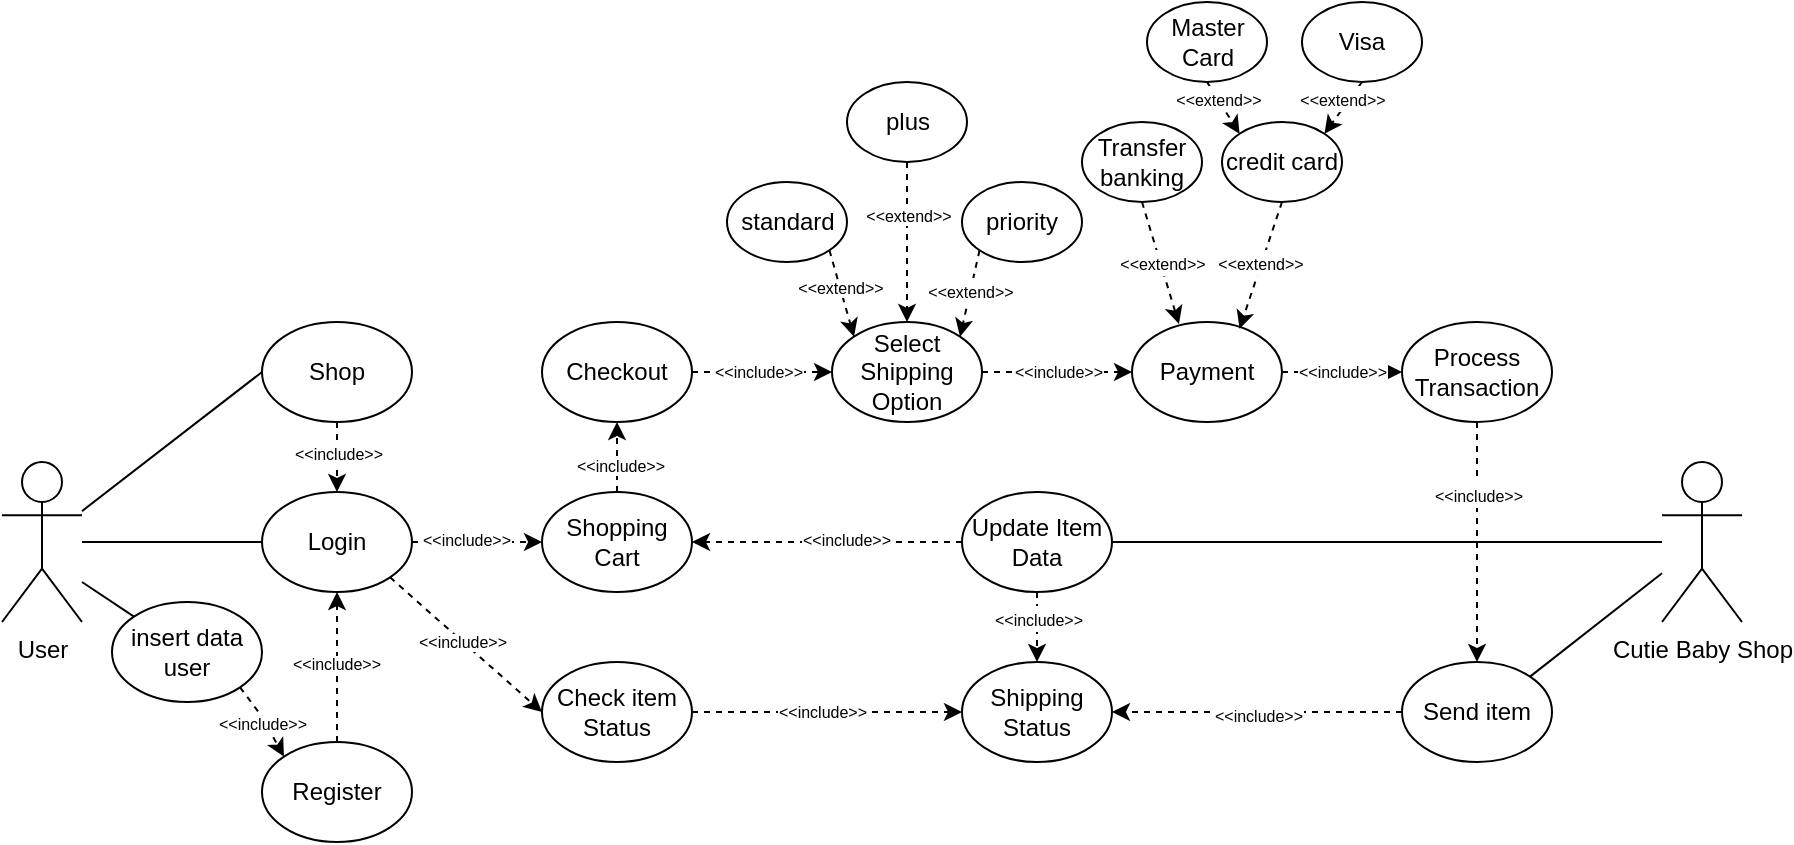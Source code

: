 <mxfile version="24.8.4">
  <diagram name="Page-1" id="K9lYarscZskd7IeuQ7MP">
    <mxGraphModel dx="674" dy="1053" grid="1" gridSize="10" guides="1" tooltips="1" connect="1" arrows="1" fold="1" page="1" pageScale="1" pageWidth="850" pageHeight="1100" math="0" shadow="0">
      <root>
        <mxCell id="0" />
        <mxCell id="1" parent="0" />
        <mxCell id="fQGNN-js2F_-_JPltrCh-1" value="User" style="shape=umlActor;verticalLabelPosition=bottom;verticalAlign=top;html=1;outlineConnect=0;" vertex="1" parent="1">
          <mxGeometry x="10" y="350" width="40" height="80" as="geometry" />
        </mxCell>
        <mxCell id="fQGNN-js2F_-_JPltrCh-4" value="Cutie Baby Shop" style="shape=umlActor;verticalLabelPosition=bottom;verticalAlign=top;html=1;outlineConnect=0;" vertex="1" parent="1">
          <mxGeometry x="840" y="350" width="40" height="80" as="geometry" />
        </mxCell>
        <mxCell id="fQGNN-js2F_-_JPltrCh-10" style="edgeStyle=orthogonalEdgeStyle;rounded=0;orthogonalLoop=1;jettySize=auto;html=1;exitX=0;exitY=0.5;exitDx=0;exitDy=0;endArrow=none;endFill=0;" edge="1" parent="1" source="fQGNN-js2F_-_JPltrCh-6" target="fQGNN-js2F_-_JPltrCh-1">
          <mxGeometry relative="1" as="geometry" />
        </mxCell>
        <mxCell id="fQGNN-js2F_-_JPltrCh-22" style="edgeStyle=orthogonalEdgeStyle;rounded=0;orthogonalLoop=1;jettySize=auto;html=1;exitX=1;exitY=0.5;exitDx=0;exitDy=0;entryX=0;entryY=0.5;entryDx=0;entryDy=0;dashed=1;" edge="1" parent="1" source="fQGNN-js2F_-_JPltrCh-6" target="fQGNN-js2F_-_JPltrCh-14">
          <mxGeometry relative="1" as="geometry" />
        </mxCell>
        <mxCell id="fQGNN-js2F_-_JPltrCh-23" value="&amp;lt;&amp;lt;include&amp;gt;&amp;gt;" style="edgeLabel;html=1;align=center;verticalAlign=middle;resizable=0;points=[];fontSize=8;" vertex="1" connectable="0" parent="fQGNN-js2F_-_JPltrCh-22">
          <mxGeometry x="-0.191" y="1" relative="1" as="geometry">
            <mxPoint as="offset" />
          </mxGeometry>
        </mxCell>
        <mxCell id="fQGNN-js2F_-_JPltrCh-76" style="rounded=0;orthogonalLoop=1;jettySize=auto;html=1;exitX=1;exitY=1;exitDx=0;exitDy=0;entryX=0;entryY=0.5;entryDx=0;entryDy=0;dashed=1;" edge="1" parent="1" source="fQGNN-js2F_-_JPltrCh-6" target="fQGNN-js2F_-_JPltrCh-54">
          <mxGeometry relative="1" as="geometry" />
        </mxCell>
        <mxCell id="fQGNN-js2F_-_JPltrCh-6" value="Login" style="ellipse;whiteSpace=wrap;html=1;" vertex="1" parent="1">
          <mxGeometry x="140" y="365" width="75" height="50" as="geometry" />
        </mxCell>
        <mxCell id="fQGNN-js2F_-_JPltrCh-28" style="edgeStyle=orthogonalEdgeStyle;rounded=0;orthogonalLoop=1;jettySize=auto;html=1;exitX=0.5;exitY=0;exitDx=0;exitDy=0;entryX=0.5;entryY=1;entryDx=0;entryDy=0;dashed=1;" edge="1" parent="1" source="fQGNN-js2F_-_JPltrCh-7" target="fQGNN-js2F_-_JPltrCh-6">
          <mxGeometry relative="1" as="geometry" />
        </mxCell>
        <mxCell id="fQGNN-js2F_-_JPltrCh-29" value="&amp;lt;&amp;lt;include&amp;gt;&amp;gt;" style="edgeLabel;html=1;align=center;verticalAlign=middle;resizable=0;points=[];fontSize=8;" vertex="1" connectable="0" parent="fQGNN-js2F_-_JPltrCh-28">
          <mxGeometry x="0.041" y="1" relative="1" as="geometry">
            <mxPoint as="offset" />
          </mxGeometry>
        </mxCell>
        <mxCell id="fQGNN-js2F_-_JPltrCh-7" value="Register" style="ellipse;whiteSpace=wrap;html=1;" vertex="1" parent="1">
          <mxGeometry x="140" y="490" width="75" height="50" as="geometry" />
        </mxCell>
        <mxCell id="fQGNN-js2F_-_JPltrCh-18" style="rounded=0;orthogonalLoop=1;jettySize=auto;html=1;exitX=0;exitY=0.5;exitDx=0;exitDy=0;endArrow=none;endFill=0;" edge="1" parent="1" source="fQGNN-js2F_-_JPltrCh-13" target="fQGNN-js2F_-_JPltrCh-1">
          <mxGeometry relative="1" as="geometry">
            <mxPoint x="60" y="350" as="targetPoint" />
          </mxGeometry>
        </mxCell>
        <mxCell id="fQGNN-js2F_-_JPltrCh-19" style="edgeStyle=orthogonalEdgeStyle;rounded=0;orthogonalLoop=1;jettySize=auto;html=1;exitX=0.5;exitY=1;exitDx=0;exitDy=0;entryX=0.5;entryY=0;entryDx=0;entryDy=0;dashed=1;" edge="1" parent="1" source="fQGNN-js2F_-_JPltrCh-13" target="fQGNN-js2F_-_JPltrCh-6">
          <mxGeometry relative="1" as="geometry" />
        </mxCell>
        <mxCell id="fQGNN-js2F_-_JPltrCh-20" value="&amp;lt;&amp;lt;include&amp;gt;&amp;gt;" style="edgeLabel;html=1;align=center;verticalAlign=middle;resizable=0;points=[];fontSize=8;" vertex="1" connectable="0" parent="fQGNN-js2F_-_JPltrCh-19">
          <mxGeometry x="-0.04" y="3" relative="1" as="geometry">
            <mxPoint x="-3" y="-1" as="offset" />
          </mxGeometry>
        </mxCell>
        <mxCell id="fQGNN-js2F_-_JPltrCh-13" value="Shop" style="ellipse;whiteSpace=wrap;html=1;" vertex="1" parent="1">
          <mxGeometry x="140" y="280" width="75" height="50" as="geometry" />
        </mxCell>
        <mxCell id="fQGNN-js2F_-_JPltrCh-32" style="edgeStyle=orthogonalEdgeStyle;rounded=0;orthogonalLoop=1;jettySize=auto;html=1;exitX=0.5;exitY=0;exitDx=0;exitDy=0;entryX=0.5;entryY=1;entryDx=0;entryDy=0;dashed=1;" edge="1" parent="1" source="fQGNN-js2F_-_JPltrCh-14" target="fQGNN-js2F_-_JPltrCh-30">
          <mxGeometry relative="1" as="geometry" />
        </mxCell>
        <mxCell id="fQGNN-js2F_-_JPltrCh-33" value="&amp;lt;&amp;lt;include&amp;gt;&amp;gt;" style="edgeLabel;html=1;align=center;verticalAlign=middle;resizable=0;points=[];fontSize=8;" vertex="1" connectable="0" parent="fQGNN-js2F_-_JPltrCh-32">
          <mxGeometry x="-0.267" y="-1" relative="1" as="geometry">
            <mxPoint as="offset" />
          </mxGeometry>
        </mxCell>
        <mxCell id="fQGNN-js2F_-_JPltrCh-14" value="Shopping Cart" style="ellipse;whiteSpace=wrap;html=1;" vertex="1" parent="1">
          <mxGeometry x="280" y="365" width="75" height="50" as="geometry" />
        </mxCell>
        <mxCell id="fQGNN-js2F_-_JPltrCh-25" style="rounded=0;orthogonalLoop=1;jettySize=auto;html=1;exitX=0;exitY=0;exitDx=0;exitDy=0;endArrow=none;endFill=0;" edge="1" parent="1" source="fQGNN-js2F_-_JPltrCh-21">
          <mxGeometry relative="1" as="geometry">
            <mxPoint x="50.0" y="410" as="targetPoint" />
          </mxGeometry>
        </mxCell>
        <mxCell id="fQGNN-js2F_-_JPltrCh-26" style="rounded=0;orthogonalLoop=1;jettySize=auto;html=1;exitX=1;exitY=1;exitDx=0;exitDy=0;entryX=0;entryY=0;entryDx=0;entryDy=0;dashed=1;" edge="1" parent="1" source="fQGNN-js2F_-_JPltrCh-21" target="fQGNN-js2F_-_JPltrCh-7">
          <mxGeometry relative="1" as="geometry">
            <mxPoint x="119.017" y="449.998" as="sourcePoint" />
            <mxPoint x="130" y="492.32" as="targetPoint" />
            <Array as="points">
              <mxPoint x="140" y="477.32" />
            </Array>
          </mxGeometry>
        </mxCell>
        <mxCell id="fQGNN-js2F_-_JPltrCh-27" value="&amp;lt;&amp;lt;include&amp;gt;&amp;gt;" style="edgeLabel;html=1;align=center;verticalAlign=middle;resizable=0;points=[];fontSize=8;" vertex="1" connectable="0" parent="fQGNN-js2F_-_JPltrCh-26">
          <mxGeometry x="0.163" relative="1" as="geometry">
            <mxPoint x="-3" y="-2" as="offset" />
          </mxGeometry>
        </mxCell>
        <mxCell id="fQGNN-js2F_-_JPltrCh-21" value="insert data user" style="ellipse;whiteSpace=wrap;html=1;" vertex="1" parent="1">
          <mxGeometry x="65" y="420" width="75" height="50" as="geometry" />
        </mxCell>
        <mxCell id="fQGNN-js2F_-_JPltrCh-34" style="edgeStyle=orthogonalEdgeStyle;rounded=0;orthogonalLoop=1;jettySize=auto;html=1;exitX=1;exitY=0.5;exitDx=0;exitDy=0;entryX=0;entryY=0.5;entryDx=0;entryDy=0;dashed=1;" edge="1" parent="1" source="fQGNN-js2F_-_JPltrCh-30" target="fQGNN-js2F_-_JPltrCh-31">
          <mxGeometry relative="1" as="geometry" />
        </mxCell>
        <mxCell id="fQGNN-js2F_-_JPltrCh-35" value="&lt;font style=&quot;font-size: 8px;&quot;&gt;&amp;lt;&amp;lt;include&amp;gt;&amp;gt;&lt;/font&gt;" style="edgeLabel;html=1;align=center;verticalAlign=middle;resizable=0;points=[];fontSize=8;" vertex="1" connectable="0" parent="fQGNN-js2F_-_JPltrCh-34">
          <mxGeometry x="0.04" y="2" relative="1" as="geometry">
            <mxPoint x="-4" y="2" as="offset" />
          </mxGeometry>
        </mxCell>
        <mxCell id="fQGNN-js2F_-_JPltrCh-30" value="Checkout" style="ellipse;whiteSpace=wrap;html=1;" vertex="1" parent="1">
          <mxGeometry x="280" y="280" width="75" height="50" as="geometry" />
        </mxCell>
        <mxCell id="fQGNN-js2F_-_JPltrCh-51" style="edgeStyle=orthogonalEdgeStyle;rounded=0;orthogonalLoop=1;jettySize=auto;html=1;exitX=1;exitY=0.5;exitDx=0;exitDy=0;entryX=0;entryY=0.5;entryDx=0;entryDy=0;dashed=1;" edge="1" parent="1" source="fQGNN-js2F_-_JPltrCh-31" target="fQGNN-js2F_-_JPltrCh-50">
          <mxGeometry relative="1" as="geometry" />
        </mxCell>
        <mxCell id="fQGNN-js2F_-_JPltrCh-52" value="&lt;font style=&quot;font-size: 8px;&quot;&gt;&amp;lt;&amp;lt;include&amp;gt;&amp;gt;&lt;/font&gt;" style="edgeLabel;html=1;align=center;verticalAlign=middle;resizable=0;points=[];" vertex="1" connectable="0" parent="fQGNN-js2F_-_JPltrCh-51">
          <mxGeometry x="0.002" y="1" relative="1" as="geometry">
            <mxPoint as="offset" />
          </mxGeometry>
        </mxCell>
        <mxCell id="fQGNN-js2F_-_JPltrCh-31" value="Select Shipping Option" style="ellipse;whiteSpace=wrap;html=1;" vertex="1" parent="1">
          <mxGeometry x="425" y="280" width="75" height="50" as="geometry" />
        </mxCell>
        <mxCell id="fQGNN-js2F_-_JPltrCh-37" style="edgeStyle=orthogonalEdgeStyle;rounded=0;orthogonalLoop=1;jettySize=auto;html=1;exitX=1;exitY=0.5;exitDx=0;exitDy=0;endArrow=none;endFill=0;" edge="1" parent="1" source="fQGNN-js2F_-_JPltrCh-36" target="fQGNN-js2F_-_JPltrCh-4">
          <mxGeometry relative="1" as="geometry" />
        </mxCell>
        <mxCell id="fQGNN-js2F_-_JPltrCh-38" style="edgeStyle=orthogonalEdgeStyle;rounded=0;orthogonalLoop=1;jettySize=auto;html=1;exitX=0;exitY=0.5;exitDx=0;exitDy=0;entryX=1;entryY=0.5;entryDx=0;entryDy=0;dashed=1;" edge="1" parent="1" source="fQGNN-js2F_-_JPltrCh-36" target="fQGNN-js2F_-_JPltrCh-14">
          <mxGeometry relative="1" as="geometry" />
        </mxCell>
        <mxCell id="fQGNN-js2F_-_JPltrCh-39" value="&amp;lt;&amp;lt;include&amp;gt;&amp;gt;" style="edgeLabel;html=1;align=center;verticalAlign=middle;resizable=0;points=[];fontSize=8;" vertex="1" connectable="0" parent="fQGNN-js2F_-_JPltrCh-38">
          <mxGeometry x="-0.143" y="-1" relative="1" as="geometry">
            <mxPoint as="offset" />
          </mxGeometry>
        </mxCell>
        <mxCell id="fQGNN-js2F_-_JPltrCh-83" style="edgeStyle=orthogonalEdgeStyle;rounded=0;orthogonalLoop=1;jettySize=auto;html=1;exitX=0.5;exitY=1;exitDx=0;exitDy=0;entryX=0.5;entryY=0;entryDx=0;entryDy=0;dashed=1;" edge="1" parent="1" source="fQGNN-js2F_-_JPltrCh-36" target="fQGNN-js2F_-_JPltrCh-80">
          <mxGeometry relative="1" as="geometry" />
        </mxCell>
        <mxCell id="fQGNN-js2F_-_JPltrCh-36" value="Update Item Data" style="ellipse;whiteSpace=wrap;html=1;" vertex="1" parent="1">
          <mxGeometry x="490" y="365" width="75" height="50" as="geometry" />
        </mxCell>
        <mxCell id="fQGNN-js2F_-_JPltrCh-43" style="rounded=0;orthogonalLoop=1;jettySize=auto;html=1;exitX=1;exitY=1;exitDx=0;exitDy=0;entryX=0;entryY=0;entryDx=0;entryDy=0;dashed=1;" edge="1" parent="1" source="fQGNN-js2F_-_JPltrCh-40" target="fQGNN-js2F_-_JPltrCh-31">
          <mxGeometry relative="1" as="geometry" />
        </mxCell>
        <mxCell id="fQGNN-js2F_-_JPltrCh-45" value="&lt;font style=&quot;font-size: 8px;&quot;&gt;&amp;lt;&amp;lt;extend&amp;gt;&amp;gt;&lt;/font&gt;" style="edgeLabel;html=1;align=center;verticalAlign=middle;resizable=0;points=[];fontSize=8;" vertex="1" connectable="0" parent="fQGNN-js2F_-_JPltrCh-43">
          <mxGeometry x="-0.129" relative="1" as="geometry">
            <mxPoint as="offset" />
          </mxGeometry>
        </mxCell>
        <mxCell id="fQGNN-js2F_-_JPltrCh-40" value="standard" style="ellipse;whiteSpace=wrap;html=1;" vertex="1" parent="1">
          <mxGeometry x="372.5" y="210" width="60" height="40" as="geometry" />
        </mxCell>
        <mxCell id="fQGNN-js2F_-_JPltrCh-46" style="rounded=0;orthogonalLoop=1;jettySize=auto;html=1;exitX=0.5;exitY=1;exitDx=0;exitDy=0;entryX=0.5;entryY=0;entryDx=0;entryDy=0;dashed=1;" edge="1" parent="1" source="fQGNN-js2F_-_JPltrCh-41" target="fQGNN-js2F_-_JPltrCh-31">
          <mxGeometry relative="1" as="geometry" />
        </mxCell>
        <mxCell id="fQGNN-js2F_-_JPltrCh-47" value="&lt;font style=&quot;font-size: 8px;&quot;&gt;&amp;lt;&amp;lt;extend&amp;gt;&amp;gt;&lt;/font&gt;" style="edgeLabel;html=1;align=center;verticalAlign=middle;resizable=0;points=[];fontSize=8;" vertex="1" connectable="0" parent="fQGNN-js2F_-_JPltrCh-46">
          <mxGeometry x="-0.344" y="1" relative="1" as="geometry">
            <mxPoint x="-1" y="1" as="offset" />
          </mxGeometry>
        </mxCell>
        <mxCell id="fQGNN-js2F_-_JPltrCh-41" value="plus" style="ellipse;whiteSpace=wrap;html=1;" vertex="1" parent="1">
          <mxGeometry x="432.5" y="160" width="60" height="40" as="geometry" />
        </mxCell>
        <mxCell id="fQGNN-js2F_-_JPltrCh-48" style="rounded=0;orthogonalLoop=1;jettySize=auto;html=1;exitX=0;exitY=1;exitDx=0;exitDy=0;entryX=1;entryY=0;entryDx=0;entryDy=0;dashed=1;" edge="1" parent="1" source="fQGNN-js2F_-_JPltrCh-42" target="fQGNN-js2F_-_JPltrCh-31">
          <mxGeometry relative="1" as="geometry" />
        </mxCell>
        <mxCell id="fQGNN-js2F_-_JPltrCh-49" value="&lt;font style=&quot;font-size: 8px;&quot;&gt;&amp;lt;&amp;lt;extend&amp;gt;&amp;gt;&lt;/font&gt;" style="edgeLabel;html=1;align=center;verticalAlign=middle;resizable=0;points=[];" vertex="1" connectable="0" parent="fQGNN-js2F_-_JPltrCh-48">
          <mxGeometry x="-0.074" y="-1" relative="1" as="geometry">
            <mxPoint as="offset" />
          </mxGeometry>
        </mxCell>
        <mxCell id="fQGNN-js2F_-_JPltrCh-42" value="priority" style="ellipse;whiteSpace=wrap;html=1;" vertex="1" parent="1">
          <mxGeometry x="490" y="210" width="60" height="40" as="geometry" />
        </mxCell>
        <mxCell id="fQGNN-js2F_-_JPltrCh-55" style="edgeStyle=orthogonalEdgeStyle;rounded=0;orthogonalLoop=1;jettySize=auto;html=1;exitX=1;exitY=0.5;exitDx=0;exitDy=0;entryX=0;entryY=0.5;entryDx=0;entryDy=0;dashed=1;" edge="1" parent="1" source="fQGNN-js2F_-_JPltrCh-50" target="fQGNN-js2F_-_JPltrCh-53">
          <mxGeometry relative="1" as="geometry" />
        </mxCell>
        <mxCell id="fQGNN-js2F_-_JPltrCh-56" value="&lt;font style=&quot;font-size: 8px;&quot;&gt;&amp;lt;&amp;lt;include&amp;gt;&amp;gt;&lt;/font&gt;" style="edgeLabel;html=1;align=center;verticalAlign=middle;resizable=0;points=[];" vertex="1" connectable="0" parent="fQGNN-js2F_-_JPltrCh-55">
          <mxGeometry x="0.033" y="-2" relative="1" as="geometry">
            <mxPoint x="-1" y="-3" as="offset" />
          </mxGeometry>
        </mxCell>
        <mxCell id="fQGNN-js2F_-_JPltrCh-50" value="Payment" style="ellipse;whiteSpace=wrap;html=1;" vertex="1" parent="1">
          <mxGeometry x="575" y="280" width="75" height="50" as="geometry" />
        </mxCell>
        <mxCell id="fQGNN-js2F_-_JPltrCh-73" style="edgeStyle=orthogonalEdgeStyle;rounded=0;orthogonalLoop=1;jettySize=auto;html=1;exitX=0.5;exitY=1;exitDx=0;exitDy=0;entryX=0.5;entryY=0;entryDx=0;entryDy=0;dashed=1;" edge="1" parent="1" source="fQGNN-js2F_-_JPltrCh-53" target="fQGNN-js2F_-_JPltrCh-72">
          <mxGeometry relative="1" as="geometry" />
        </mxCell>
        <mxCell id="fQGNN-js2F_-_JPltrCh-74" value="&lt;font style=&quot;font-size: 8px;&quot;&gt;&amp;lt;&amp;lt;include&amp;gt;&amp;gt;&lt;/font&gt;" style="edgeLabel;html=1;align=center;verticalAlign=middle;resizable=0;points=[];" vertex="1" connectable="0" parent="fQGNN-js2F_-_JPltrCh-73">
          <mxGeometry x="-0.401" relative="1" as="geometry">
            <mxPoint as="offset" />
          </mxGeometry>
        </mxCell>
        <mxCell id="fQGNN-js2F_-_JPltrCh-53" value="Process Transaction" style="ellipse;whiteSpace=wrap;html=1;" vertex="1" parent="1">
          <mxGeometry x="710" y="280" width="75" height="50" as="geometry" />
        </mxCell>
        <mxCell id="fQGNN-js2F_-_JPltrCh-81" style="edgeStyle=orthogonalEdgeStyle;rounded=0;orthogonalLoop=1;jettySize=auto;html=1;exitX=1;exitY=0.5;exitDx=0;exitDy=0;entryX=0;entryY=0.5;entryDx=0;entryDy=0;dashed=1;" edge="1" parent="1" source="fQGNN-js2F_-_JPltrCh-54" target="fQGNN-js2F_-_JPltrCh-80">
          <mxGeometry relative="1" as="geometry" />
        </mxCell>
        <mxCell id="fQGNN-js2F_-_JPltrCh-54" value="Check item Status" style="ellipse;whiteSpace=wrap;html=1;" vertex="1" parent="1">
          <mxGeometry x="280" y="450" width="75" height="50" as="geometry" />
        </mxCell>
        <mxCell id="fQGNN-js2F_-_JPltrCh-57" value="Transfer banking" style="ellipse;whiteSpace=wrap;html=1;" vertex="1" parent="1">
          <mxGeometry x="550" y="180" width="60" height="40" as="geometry" />
        </mxCell>
        <mxCell id="fQGNN-js2F_-_JPltrCh-58" value="credit card" style="ellipse;whiteSpace=wrap;html=1;" vertex="1" parent="1">
          <mxGeometry x="620" y="180" width="60" height="40" as="geometry" />
        </mxCell>
        <mxCell id="fQGNN-js2F_-_JPltrCh-63" style="rounded=0;orthogonalLoop=1;jettySize=auto;html=1;exitX=0.5;exitY=1;exitDx=0;exitDy=0;entryX=0;entryY=0;entryDx=0;entryDy=0;dashed=1;" edge="1" parent="1" source="fQGNN-js2F_-_JPltrCh-59" target="fQGNN-js2F_-_JPltrCh-58">
          <mxGeometry relative="1" as="geometry" />
        </mxCell>
        <mxCell id="fQGNN-js2F_-_JPltrCh-59" value="Master Card" style="ellipse;whiteSpace=wrap;html=1;" vertex="1" parent="1">
          <mxGeometry x="582.5" y="120" width="60" height="40" as="geometry" />
        </mxCell>
        <mxCell id="fQGNN-js2F_-_JPltrCh-64" style="rounded=0;orthogonalLoop=1;jettySize=auto;html=1;exitX=0.5;exitY=1;exitDx=0;exitDy=0;entryX=1;entryY=0;entryDx=0;entryDy=0;dashed=1;" edge="1" parent="1" source="fQGNN-js2F_-_JPltrCh-60" target="fQGNN-js2F_-_JPltrCh-58">
          <mxGeometry relative="1" as="geometry" />
        </mxCell>
        <mxCell id="fQGNN-js2F_-_JPltrCh-60" value="Visa" style="ellipse;whiteSpace=wrap;html=1;" vertex="1" parent="1">
          <mxGeometry x="660" y="120" width="60" height="40" as="geometry" />
        </mxCell>
        <mxCell id="fQGNN-js2F_-_JPltrCh-61" style="rounded=0;orthogonalLoop=1;jettySize=auto;html=1;exitX=0.5;exitY=1;exitDx=0;exitDy=0;entryX=0.313;entryY=0.02;entryDx=0;entryDy=0;entryPerimeter=0;dashed=1;" edge="1" parent="1" source="fQGNN-js2F_-_JPltrCh-57" target="fQGNN-js2F_-_JPltrCh-50">
          <mxGeometry relative="1" as="geometry" />
        </mxCell>
        <mxCell id="fQGNN-js2F_-_JPltrCh-67" style="rounded=0;orthogonalLoop=1;jettySize=auto;html=1;exitX=0.5;exitY=1;exitDx=0;exitDy=0;entryX=0.717;entryY=0.067;entryDx=0;entryDy=0;entryPerimeter=0;dashed=1;" edge="1" parent="1" source="fQGNN-js2F_-_JPltrCh-58" target="fQGNN-js2F_-_JPltrCh-50">
          <mxGeometry relative="1" as="geometry" />
        </mxCell>
        <mxCell id="fQGNN-js2F_-_JPltrCh-68" value="&lt;font style=&quot;font-size: 8px;&quot;&gt;&amp;lt;&amp;lt;extend&amp;gt;&amp;gt;&lt;/font&gt;" style="edgeLabel;html=1;align=center;verticalAlign=middle;resizable=0;points=[];" vertex="1" connectable="0" parent="1">
          <mxGeometry x="589.996" y="249.996" as="geometry" />
        </mxCell>
        <mxCell id="fQGNN-js2F_-_JPltrCh-69" value="&lt;font style=&quot;font-size: 8px;&quot;&gt;&amp;lt;&amp;lt;extend&amp;gt;&amp;gt;&lt;/font&gt;" style="edgeLabel;html=1;align=center;verticalAlign=middle;resizable=0;points=[];" vertex="1" connectable="0" parent="1">
          <mxGeometry x="642.496" y="251.996" as="geometry">
            <mxPoint x="-4" y="-2" as="offset" />
          </mxGeometry>
        </mxCell>
        <mxCell id="fQGNN-js2F_-_JPltrCh-70" value="&lt;font style=&quot;font-size: 8px;&quot;&gt;&amp;lt;&amp;lt;extend&amp;gt;&amp;gt;&lt;/font&gt;" style="edgeLabel;html=1;align=center;verticalAlign=middle;resizable=0;points=[];" vertex="1" connectable="0" parent="1">
          <mxGeometry x="617.996" y="167.996" as="geometry" />
        </mxCell>
        <mxCell id="fQGNN-js2F_-_JPltrCh-71" value="&lt;font style=&quot;font-size: 8px;&quot;&gt;&amp;lt;&amp;lt;extend&amp;gt;&amp;gt;&lt;/font&gt;" style="edgeLabel;html=1;align=center;verticalAlign=middle;resizable=0;points=[];" vertex="1" connectable="0" parent="1">
          <mxGeometry x="679.996" y="167.996" as="geometry" />
        </mxCell>
        <mxCell id="fQGNN-js2F_-_JPltrCh-75" style="rounded=0;orthogonalLoop=1;jettySize=auto;html=1;exitX=1;exitY=0;exitDx=0;exitDy=0;endArrow=none;endFill=0;" edge="1" parent="1" source="fQGNN-js2F_-_JPltrCh-72" target="fQGNN-js2F_-_JPltrCh-4">
          <mxGeometry relative="1" as="geometry" />
        </mxCell>
        <mxCell id="fQGNN-js2F_-_JPltrCh-78" style="edgeStyle=orthogonalEdgeStyle;rounded=0;orthogonalLoop=1;jettySize=auto;html=1;exitX=0;exitY=0.5;exitDx=0;exitDy=0;dashed=1;entryX=1;entryY=0.5;entryDx=0;entryDy=0;" edge="1" parent="1" source="fQGNN-js2F_-_JPltrCh-72" target="fQGNN-js2F_-_JPltrCh-80">
          <mxGeometry relative="1" as="geometry">
            <mxPoint x="600" y="475" as="targetPoint" />
          </mxGeometry>
        </mxCell>
        <mxCell id="fQGNN-js2F_-_JPltrCh-79" value="&lt;font style=&quot;font-size: 8px;&quot;&gt;&amp;lt;&amp;lt;include&amp;gt;&amp;gt;&lt;/font&gt;" style="edgeLabel;html=1;align=center;verticalAlign=middle;resizable=0;points=[];" vertex="1" connectable="0" parent="fQGNN-js2F_-_JPltrCh-78">
          <mxGeometry x="0.0" y="1" relative="1" as="geometry">
            <mxPoint as="offset" />
          </mxGeometry>
        </mxCell>
        <mxCell id="fQGNN-js2F_-_JPltrCh-72" value="Send item" style="ellipse;whiteSpace=wrap;html=1;" vertex="1" parent="1">
          <mxGeometry x="710" y="450" width="75" height="50" as="geometry" />
        </mxCell>
        <mxCell id="fQGNN-js2F_-_JPltrCh-77" value="&amp;lt;&amp;lt;include&amp;gt;&amp;gt;" style="edgeLabel;html=1;align=center;verticalAlign=middle;resizable=0;points=[];fontSize=8;" vertex="1" connectable="0" parent="1">
          <mxGeometry x="240" y="440.001" as="geometry" />
        </mxCell>
        <mxCell id="fQGNN-js2F_-_JPltrCh-80" value="Shipping Status" style="ellipse;whiteSpace=wrap;html=1;" vertex="1" parent="1">
          <mxGeometry x="490" y="450" width="75" height="50" as="geometry" />
        </mxCell>
        <mxCell id="fQGNN-js2F_-_JPltrCh-82" value="&amp;lt;&amp;lt;include&amp;gt;&amp;gt;" style="edgeLabel;html=1;align=center;verticalAlign=middle;resizable=0;points=[];fontSize=8;" vertex="1" connectable="0" parent="1">
          <mxGeometry x="420" y="475" as="geometry" />
        </mxCell>
        <mxCell id="fQGNN-js2F_-_JPltrCh-84" value="&lt;font style=&quot;font-size: 8px;&quot;&gt;&amp;lt;&amp;lt;include&amp;gt;&amp;gt;&lt;/font&gt;" style="edgeLabel;html=1;align=center;verticalAlign=middle;resizable=0;points=[];" vertex="1" connectable="0" parent="1">
          <mxGeometry x="527.5" y="428" as="geometry" />
        </mxCell>
      </root>
    </mxGraphModel>
  </diagram>
</mxfile>
